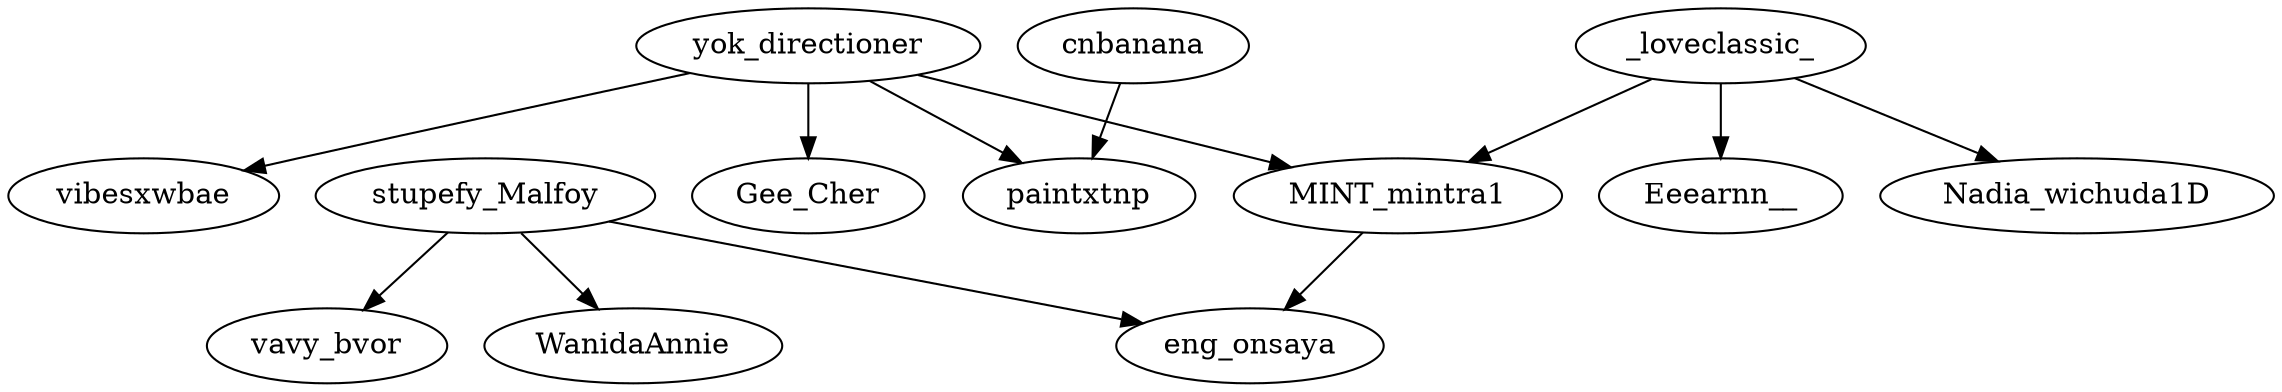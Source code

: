 strict digraph {
"MINT_mintra1" -> "eng_onsaya"
"yok_directioner" -> "MINT_mintra1"
"yok_directioner" -> "vibesxwbae"
"yok_directioner" -> "paintxtnp"
"yok_directioner" -> "Gee_Cher"
"_loveclassic_" -> "Nadia_wichuda1D"
"_loveclassic_" -> "MINT_mintra1"
"_loveclassic_" -> "Eeearnn__"
"stupefy_Malfoy" -> "vavy_bvor"
"stupefy_Malfoy" -> "WanidaAnnie"
"stupefy_Malfoy" -> "eng_onsaya"
"cnbanana" -> "paintxtnp"
}